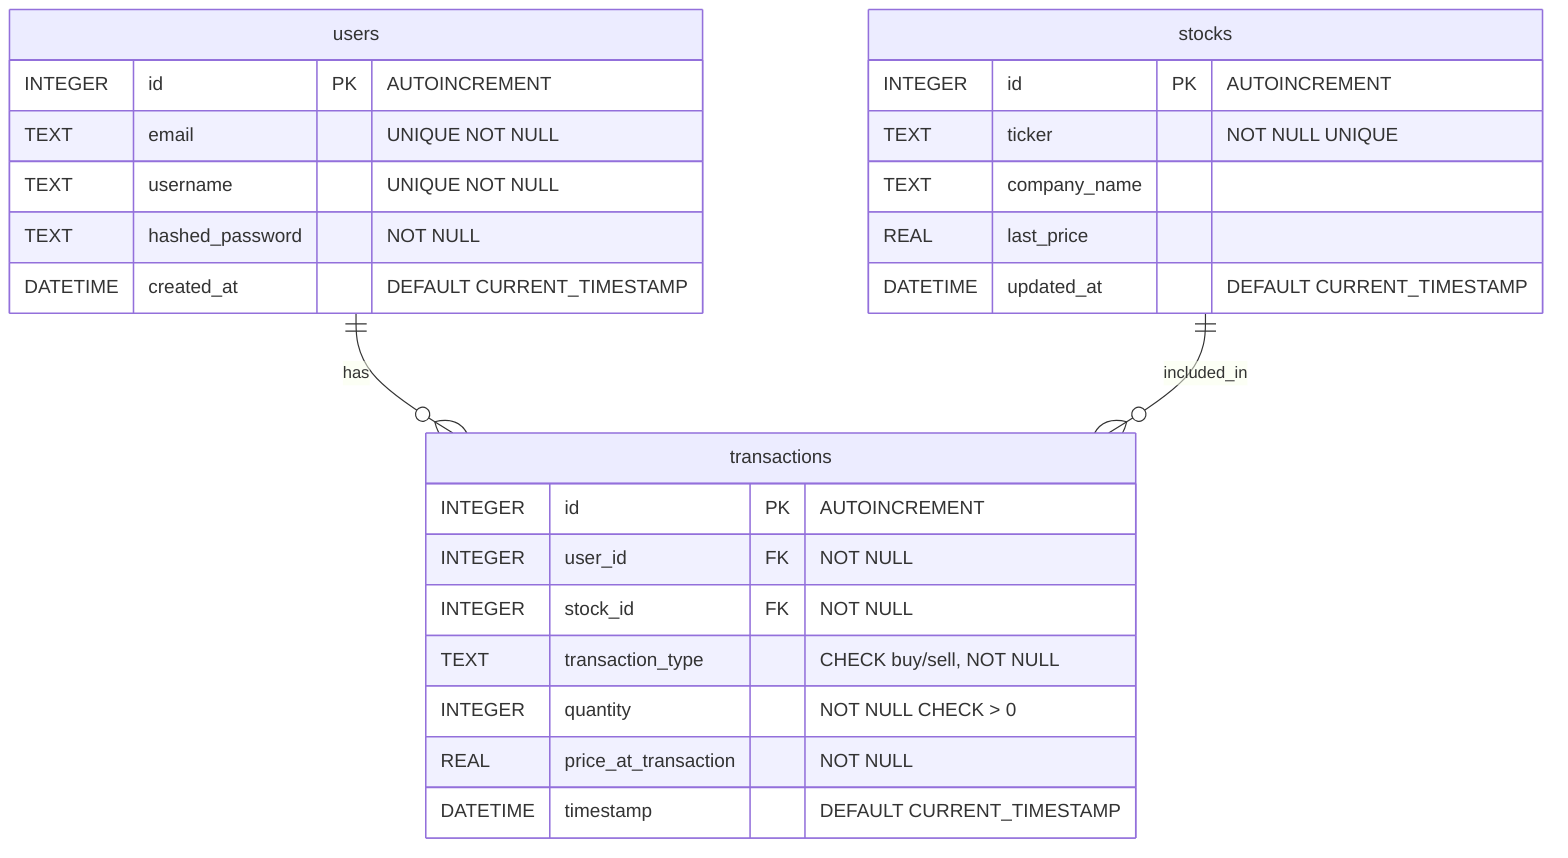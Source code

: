 erDiagram
    %% A user can have multiple transactions
    users ||--o{ transactions : "has"
    %% A stock can be included in multiple transactions
    stocks ||--o{ transactions : "included_in"
    
    users {
        %% Primary key, unique user identifier
        INTEGER id PK "AUTOINCREMENT"
        %% User's email address, must be unique
        TEXT email "UNIQUE NOT NULL"
        %% User's username, must be unique
        TEXT username "UNIQUE NOT NULL"
        %% Hashed password for authentication
        TEXT hashed_password "NOT NULL"
        %% Timestamp when the user was created
        DATETIME created_at "DEFAULT CURRENT_TIMESTAMP"
    }
    
    stocks {
        %% Primary key, unique stock identifier
        INTEGER id PK "AUTOINCREMENT"
        %% Stock ticker symbol, must be unique
        TEXT ticker "NOT NULL UNIQUE"
        %% Name of the company
        TEXT company_name
        %% Last recorded price of the stock
        REAL last_price
        %% Timestamp when the stock was last updated
        DATETIME updated_at "DEFAULT CURRENT_TIMESTAMP"
    }
    
    transactions {
        %% Primary key, unique transaction identifier
        INTEGER id PK "AUTOINCREMENT"
        %% Foreign key referencing users(id)
        INTEGER user_id FK "NOT NULL"
        %% Foreign key referencing stocks(id)
        INTEGER stock_id FK "NOT NULL"
        %% Type of transaction: 'buy' or 'sell'
        TEXT transaction_type "CHECK buy/sell, NOT NULL"
        %% Number of shares transacted, must be positive
        INTEGER quantity "NOT NULL CHECK > 0"
        %% Price per share at the time of transaction
        REAL price_at_transaction "NOT NULL"
        %% Timestamp when the transaction occurred
        DATETIME timestamp "DEFAULT CURRENT_TIMESTAMP"
    }
